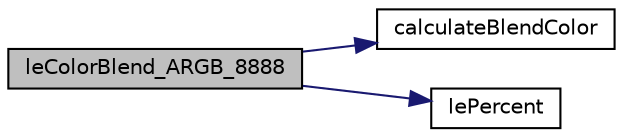 digraph "leColorBlend_ARGB_8888"
{
 // LATEX_PDF_SIZE
  edge [fontname="Helvetica",fontsize="10",labelfontname="Helvetica",labelfontsize="10"];
  node [fontname="Helvetica",fontsize="10",shape=record];
  rankdir="LR";
  Node1 [label="leColorBlend_ARGB_8888",height=0.2,width=0.4,color="black", fillcolor="grey75", style="filled", fontcolor="black",tooltip=" "];
  Node1 -> Node2 [color="midnightblue",fontsize="10",style="solid",fontname="Helvetica"];
  Node2 [label="calculateBlendColor",height=0.2,width=0.4,color="black", fillcolor="white", style="filled",URL="$legato__color__blend_8c.html#acc675bb84491e790558b8d0d464037db",tooltip=" "];
  Node1 -> Node3 [color="midnightblue",fontsize="10",style="solid",fontname="Helvetica"];
  Node3 [label="lePercent",height=0.2,width=0.4,color="black", fillcolor="white", style="filled",URL="$legato__math_8c.html#a30dd455230a479c1d82d47a22a6d175e",tooltip=" "];
}
